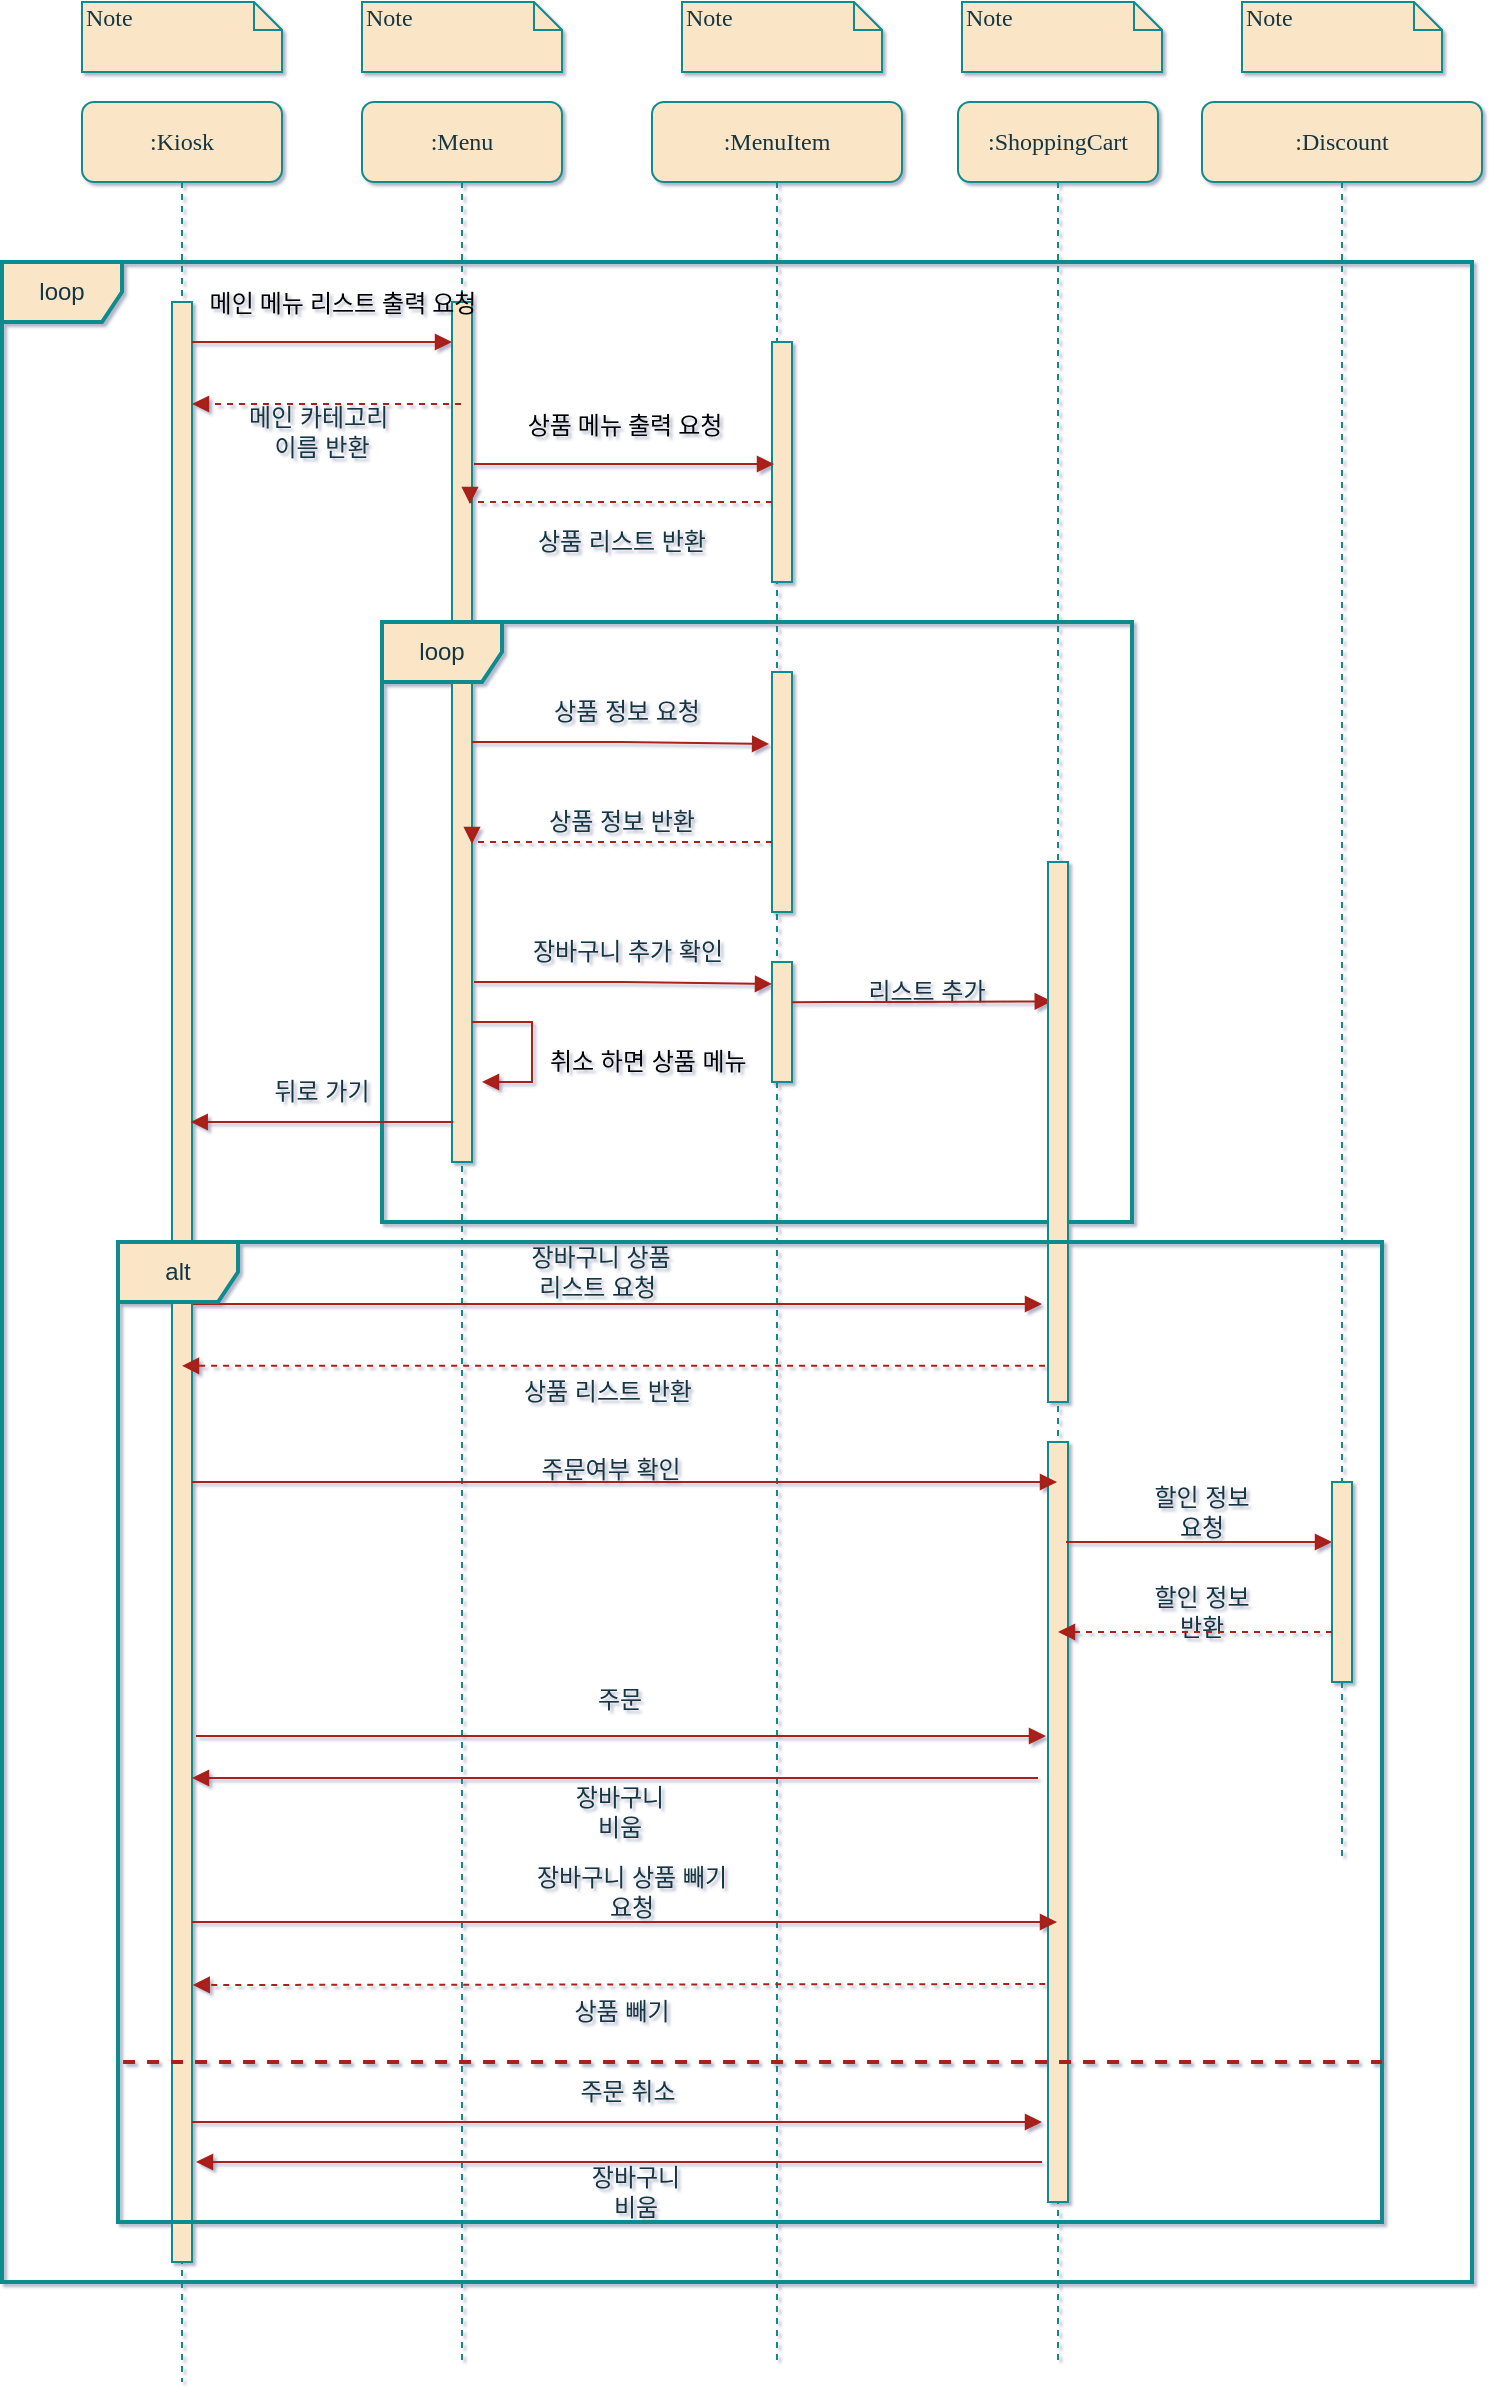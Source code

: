 <mxfile version="26.0.6">
  <diagram name="Page-1" id="13e1069c-82ec-6db2-03f1-153e76fe0fe0">
    <mxGraphModel dx="1199" dy="644" grid="1" gridSize="10" guides="1" tooltips="1" connect="1" arrows="1" fold="1" page="1" pageScale="1" pageWidth="1100" pageHeight="850" background="none" math="0" shadow="1">
      <root>
        <mxCell id="0" />
        <mxCell id="1" parent="0" />
        <mxCell id="7baba1c4bc27f4b0-2" value=":Menu" style="shape=umlLifeline;perimeter=lifelinePerimeter;whiteSpace=wrap;html=1;container=1;collapsible=0;recursiveResize=0;outlineConnect=0;rounded=1;shadow=0;comic=0;labelBackgroundColor=none;strokeWidth=1;fontFamily=Verdana;fontSize=12;align=center;fillColor=#FAE5C7;strokeColor=#0F8B8D;fontColor=#143642;" parent="1" vertex="1">
          <mxGeometry x="240" y="80" width="100" height="1130" as="geometry" />
        </mxCell>
        <mxCell id="7baba1c4bc27f4b0-10" value="" style="html=1;points=[];perimeter=orthogonalPerimeter;rounded=0;shadow=0;comic=0;labelBackgroundColor=none;strokeWidth=1;fontFamily=Verdana;fontSize=12;align=center;fillColor=#FAE5C7;strokeColor=#0F8B8D;fontColor=#143642;" parent="7baba1c4bc27f4b0-2" vertex="1">
          <mxGeometry x="45" y="100" width="10" height="430" as="geometry" />
        </mxCell>
        <mxCell id="cbcgjIYNd4t_CHeGkLK5-46" value="&lt;font style=&quot;font-size: 12px;&quot;&gt;취소 하면 상품 메뉴&lt;/font&gt;" style="html=1;align=left;spacingLeft=2;endArrow=block;rounded=0;edgeStyle=orthogonalEdgeStyle;curved=0;rounded=0;labelBackgroundColor=none;strokeColor=#A8201A;fontColor=default;" edge="1" parent="7baba1c4bc27f4b0-2">
          <mxGeometry x="0.176" y="5" relative="1" as="geometry">
            <mxPoint x="55" y="460" as="sourcePoint" />
            <Array as="points">
              <mxPoint x="85" y="490" />
            </Array>
            <mxPoint x="60" y="490" as="targetPoint" />
            <mxPoint as="offset" />
          </mxGeometry>
        </mxCell>
        <mxCell id="7baba1c4bc27f4b0-3" value=":MenuItem" style="shape=umlLifeline;perimeter=lifelinePerimeter;whiteSpace=wrap;html=1;container=1;collapsible=0;recursiveResize=0;outlineConnect=0;rounded=1;shadow=0;comic=0;labelBackgroundColor=none;strokeWidth=1;fontFamily=Verdana;fontSize=12;align=center;fillColor=#FAE5C7;strokeColor=#0F8B8D;fontColor=#143642;" parent="1" vertex="1">
          <mxGeometry x="385" y="80" width="125" height="1130" as="geometry" />
        </mxCell>
        <mxCell id="cbcgjIYNd4t_CHeGkLK5-70" value="loop" style="shape=umlFrame;whiteSpace=wrap;html=1;pointerEvents=0;labelBackgroundColor=none;fillColor=#FAE5C7;strokeColor=#0F8B8D;fontColor=#143642;strokeWidth=2;" vertex="1" parent="7baba1c4bc27f4b0-3">
          <mxGeometry x="-135" y="260" width="375" height="300" as="geometry" />
        </mxCell>
        <mxCell id="7baba1c4bc27f4b0-13" value="" style="html=1;points=[];perimeter=orthogonalPerimeter;rounded=0;shadow=0;comic=0;labelBackgroundColor=none;strokeWidth=1;fontFamily=Verdana;fontSize=12;align=center;fillColor=#FAE5C7;strokeColor=#0F8B8D;fontColor=#143642;" parent="7baba1c4bc27f4b0-3" vertex="1">
          <mxGeometry x="60" y="120" width="10" height="120" as="geometry" />
        </mxCell>
        <mxCell id="cbcgjIYNd4t_CHeGkLK5-5" value="" style="edgeStyle=orthogonalEdgeStyle;rounded=0;orthogonalLoop=1;jettySize=auto;html=1;endArrow=block;endFill=1;dashed=1;labelBackgroundColor=none;strokeColor=#A8201A;fontColor=default;" edge="1" parent="7baba1c4bc27f4b0-3">
          <mxGeometry relative="1" as="geometry">
            <mxPoint x="60" y="200" as="sourcePoint" />
            <mxPoint x="-91" y="201" as="targetPoint" />
            <Array as="points">
              <mxPoint x="35" y="200" />
              <mxPoint x="35" y="200" />
            </Array>
          </mxGeometry>
        </mxCell>
        <mxCell id="cbcgjIYNd4t_CHeGkLK5-31" value="" style="html=1;points=[];perimeter=orthogonalPerimeter;rounded=0;shadow=0;comic=0;labelBackgroundColor=none;strokeWidth=1;fontFamily=Verdana;fontSize=12;align=center;fillColor=#FAE5C7;strokeColor=#0F8B8D;fontColor=#143642;" vertex="1" parent="7baba1c4bc27f4b0-3">
          <mxGeometry x="60" y="285" width="10" height="120" as="geometry" />
        </mxCell>
        <mxCell id="cbcgjIYNd4t_CHeGkLK5-32" value="" style="edgeStyle=orthogonalEdgeStyle;rounded=0;orthogonalLoop=1;jettySize=auto;html=1;endArrow=block;endFill=1;dashed=1;labelBackgroundColor=none;strokeColor=#A8201A;fontColor=default;" edge="1" parent="7baba1c4bc27f4b0-3">
          <mxGeometry relative="1" as="geometry">
            <mxPoint x="60" y="370" as="sourcePoint" />
            <mxPoint x="-90" y="371" as="targetPoint" />
            <Array as="points">
              <mxPoint x="30" y="370" />
              <mxPoint x="30" y="370" />
            </Array>
          </mxGeometry>
        </mxCell>
        <mxCell id="cbcgjIYNd4t_CHeGkLK5-33" value="" style="html=1;points=[];perimeter=orthogonalPerimeter;rounded=0;shadow=0;comic=0;labelBackgroundColor=none;strokeWidth=1;fontFamily=Verdana;fontSize=12;align=center;fillColor=#FAE5C7;strokeColor=#0F8B8D;fontColor=#143642;" vertex="1" parent="7baba1c4bc27f4b0-3">
          <mxGeometry x="60" y="430" width="10" height="60" as="geometry" />
        </mxCell>
        <mxCell id="cbcgjIYNd4t_CHeGkLK5-35" value="" style="endArrow=block;html=1;rounded=0;endFill=1;entryX=-0.144;entryY=0.3;entryDx=0;entryDy=0;entryPerimeter=0;labelBackgroundColor=none;strokeColor=#A8201A;fontColor=default;" edge="1" parent="7baba1c4bc27f4b0-3">
          <mxGeometry width="50" height="50" relative="1" as="geometry">
            <mxPoint x="-89" y="440" as="sourcePoint" />
            <mxPoint x="60" y="441" as="targetPoint" />
            <Array as="points">
              <mxPoint x="-54" y="440" />
              <mxPoint x="-14" y="440" />
            </Array>
          </mxGeometry>
        </mxCell>
        <mxCell id="cbcgjIYNd4t_CHeGkLK5-41" value="리스트 추가" style="text;html=1;align=center;verticalAlign=middle;whiteSpace=wrap;rounded=0;labelBackgroundColor=none;fontColor=#143642;" vertex="1" parent="7baba1c4bc27f4b0-3">
          <mxGeometry x="95" y="430" width="85" height="30" as="geometry" />
        </mxCell>
        <mxCell id="cbcgjIYNd4t_CHeGkLK5-37" value="" style="endArrow=block;html=1;rounded=0;endFill=1;exitX=0.674;exitY=0.251;exitDx=0;exitDy=0;exitPerimeter=0;entryX=0.188;entryY=0.258;entryDx=0;entryDy=0;entryPerimeter=0;labelBackgroundColor=none;strokeColor=#A8201A;fontColor=default;" edge="1" parent="7baba1c4bc27f4b0-3" target="7baba1c4bc27f4b0-22">
          <mxGeometry width="50" height="50" relative="1" as="geometry">
            <mxPoint x="70" y="450.12" as="sourcePoint" />
            <mxPoint x="193" y="451" as="targetPoint" />
            <Array as="points">
              <mxPoint x="89.26" y="450" />
              <mxPoint x="129.26" y="450" />
            </Array>
          </mxGeometry>
        </mxCell>
        <mxCell id="cbcgjIYNd4t_CHeGkLK5-69" value="loop" style="shape=umlFrame;whiteSpace=wrap;html=1;pointerEvents=0;labelBackgroundColor=none;fillColor=#FAE5C7;strokeColor=#0F8B8D;fontColor=#143642;strokeWidth=2;" vertex="1" parent="7baba1c4bc27f4b0-3">
          <mxGeometry x="-325" y="80" width="735" height="1010" as="geometry" />
        </mxCell>
        <mxCell id="7baba1c4bc27f4b0-4" value=":ShoppingCart" style="shape=umlLifeline;perimeter=lifelinePerimeter;whiteSpace=wrap;html=1;container=1;collapsible=0;recursiveResize=0;outlineConnect=0;rounded=1;shadow=0;comic=0;labelBackgroundColor=none;strokeWidth=1;fontFamily=Verdana;fontSize=12;align=center;fillColor=#FAE5C7;strokeColor=#0F8B8D;fontColor=#143642;" parent="7baba1c4bc27f4b0-3" vertex="1">
          <mxGeometry x="153" width="100" height="1130" as="geometry" />
        </mxCell>
        <mxCell id="7baba1c4bc27f4b0-22" value="" style="html=1;points=[];perimeter=orthogonalPerimeter;rounded=0;shadow=0;comic=0;labelBackgroundColor=none;strokeWidth=1;fontFamily=Verdana;fontSize=12;align=center;fillColor=#FAE5C7;strokeColor=#0F8B8D;fontColor=#143642;" parent="7baba1c4bc27f4b0-4" vertex="1">
          <mxGeometry x="45" y="380" width="10" height="270" as="geometry" />
        </mxCell>
        <mxCell id="cbcgjIYNd4t_CHeGkLK5-56" value="" style="html=1;points=[];perimeter=orthogonalPerimeter;rounded=0;shadow=0;comic=0;labelBackgroundColor=none;strokeWidth=1;fontFamily=Verdana;fontSize=12;align=center;fillColor=#FAE5C7;strokeColor=#0F8B8D;fontColor=#143642;" vertex="1" parent="7baba1c4bc27f4b0-4">
          <mxGeometry x="45" y="670" width="10" height="380" as="geometry" />
        </mxCell>
        <mxCell id="cbcgjIYNd4t_CHeGkLK5-49" value="" style="endArrow=block;html=1;rounded=0;endFill=1;labelBackgroundColor=none;strokeColor=#A8201A;fontColor=default;" edge="1" parent="7baba1c4bc27f4b0-4">
          <mxGeometry width="50" height="50" relative="1" as="geometry">
            <mxPoint x="-384.69" y="601" as="sourcePoint" />
            <mxPoint x="42" y="601" as="targetPoint" />
          </mxGeometry>
        </mxCell>
        <mxCell id="7baba1c4bc27f4b0-5" value=":Discount" style="shape=umlLifeline;perimeter=lifelinePerimeter;whiteSpace=wrap;html=1;container=1;collapsible=0;recursiveResize=0;outlineConnect=0;rounded=1;shadow=0;comic=0;labelBackgroundColor=none;strokeWidth=1;fontFamily=Verdana;fontSize=12;align=center;fillColor=#FAE5C7;strokeColor=#0F8B8D;fontColor=#143642;" parent="1" vertex="1">
          <mxGeometry x="660" y="80" width="140" height="880" as="geometry" />
        </mxCell>
        <mxCell id="cbcgjIYNd4t_CHeGkLK5-51" value="" style="endArrow=block;html=1;rounded=0;startArrow=none;startFill=0;endFill=1;labelBackgroundColor=none;strokeColor=#A8201A;fontColor=default;" edge="1" parent="7baba1c4bc27f4b0-5">
          <mxGeometry width="50" height="50" relative="1" as="geometry">
            <mxPoint x="-68" y="720" as="sourcePoint" />
            <mxPoint x="65" y="720" as="targetPoint" />
          </mxGeometry>
        </mxCell>
        <mxCell id="cbcgjIYNd4t_CHeGkLK5-59" value="할인 정보 반환" style="text;html=1;align=center;verticalAlign=middle;whiteSpace=wrap;rounded=0;labelBackgroundColor=none;fontColor=#143642;" vertex="1" parent="7baba1c4bc27f4b0-5">
          <mxGeometry x="-30" y="740" width="60" height="30" as="geometry" />
        </mxCell>
        <mxCell id="7baba1c4bc27f4b0-8" value=":Kiosk" style="shape=umlLifeline;perimeter=lifelinePerimeter;whiteSpace=wrap;html=1;container=1;collapsible=0;recursiveResize=0;outlineConnect=0;rounded=1;shadow=0;comic=0;labelBackgroundColor=none;strokeWidth=1;fontFamily=Verdana;fontSize=12;align=center;fillColor=#FAE5C7;strokeColor=#0F8B8D;fontColor=#143642;" parent="1" vertex="1">
          <mxGeometry x="100" y="80" width="100" height="1140" as="geometry" />
        </mxCell>
        <mxCell id="7baba1c4bc27f4b0-9" value="" style="html=1;points=[];perimeter=orthogonalPerimeter;rounded=0;shadow=0;comic=0;labelBackgroundColor=none;strokeWidth=1;fontFamily=Verdana;fontSize=12;align=center;fillColor=#FAE5C7;strokeColor=#0F8B8D;fontColor=#143642;" parent="7baba1c4bc27f4b0-8" vertex="1">
          <mxGeometry x="45" y="100" width="10" height="980" as="geometry" />
        </mxCell>
        <mxCell id="cbcgjIYNd4t_CHeGkLK5-55" value="" style="endArrow=block;html=1;rounded=0;endFill=1;labelBackgroundColor=none;strokeColor=#A8201A;fontColor=default;" edge="1" parent="7baba1c4bc27f4b0-8" target="7baba1c4bc27f4b0-4">
          <mxGeometry width="50" height="50" relative="1" as="geometry">
            <mxPoint x="55" y="690" as="sourcePoint" />
            <mxPoint x="105" y="640" as="targetPoint" />
          </mxGeometry>
        </mxCell>
        <mxCell id="cbcgjIYNd4t_CHeGkLK5-65" value="" style="endArrow=block;html=1;rounded=0;endFill=1;labelBackgroundColor=none;strokeColor=#A8201A;fontColor=default;" edge="1" parent="7baba1c4bc27f4b0-8" target="7baba1c4bc27f4b0-4">
          <mxGeometry width="50" height="50" relative="1" as="geometry">
            <mxPoint x="55" y="910" as="sourcePoint" />
            <mxPoint x="105" y="860" as="targetPoint" />
          </mxGeometry>
        </mxCell>
        <mxCell id="cbcgjIYNd4t_CHeGkLK5-71" value="alt" style="shape=umlFrame;whiteSpace=wrap;html=1;pointerEvents=0;labelBackgroundColor=none;fillColor=#FAE5C7;strokeColor=#0F8B8D;fontColor=#143642;strokeWidth=2;" vertex="1" parent="7baba1c4bc27f4b0-8">
          <mxGeometry x="18" y="570" width="632" height="490" as="geometry" />
        </mxCell>
        <mxCell id="7baba1c4bc27f4b0-14" value="상품 메뉴 출력 요청" style="html=1;verticalAlign=bottom;endArrow=block;entryX=0;entryY=0;labelBackgroundColor=none;fontFamily=Verdana;fontSize=12;edgeStyle=elbowEdgeStyle;elbow=vertical;strokeColor=#A8201A;fontColor=default;" parent="7baba1c4bc27f4b0-8" edge="1">
          <mxGeometry y="10" relative="1" as="geometry">
            <mxPoint x="196" y="181" as="sourcePoint" />
            <mxPoint x="346" y="181.0" as="targetPoint" />
            <Array as="points" />
            <mxPoint as="offset" />
          </mxGeometry>
        </mxCell>
        <mxCell id="cbcgjIYNd4t_CHeGkLK5-62" value="" style="endArrow=block;html=1;rounded=0;exitX=0.401;exitY=0.777;exitDx=0;exitDy=0;exitPerimeter=0;endFill=1;labelBackgroundColor=none;strokeColor=#A8201A;fontColor=default;" edge="1" parent="7baba1c4bc27f4b0-8">
          <mxGeometry width="50" height="50" relative="1" as="geometry">
            <mxPoint x="57" y="817" as="sourcePoint" />
            <mxPoint x="482" y="817" as="targetPoint" />
          </mxGeometry>
        </mxCell>
        <mxCell id="cbcgjIYNd4t_CHeGkLK5-57" value="주문여부 확인" style="text;html=1;align=center;verticalAlign=middle;whiteSpace=wrap;rounded=0;labelBackgroundColor=none;fontColor=#143642;" vertex="1" parent="7baba1c4bc27f4b0-8">
          <mxGeometry x="217" y="669" width="95" height="30" as="geometry" />
        </mxCell>
        <mxCell id="cbcgjIYNd4t_CHeGkLK5-63" value="" style="endArrow=block;html=1;rounded=0;endFill=1;labelBackgroundColor=none;strokeColor=#A8201A;fontColor=default;" edge="1" parent="7baba1c4bc27f4b0-8">
          <mxGeometry width="50" height="50" relative="1" as="geometry">
            <mxPoint x="478.0" y="838.0" as="sourcePoint" />
            <mxPoint x="55" y="838" as="targetPoint" />
          </mxGeometry>
        </mxCell>
        <mxCell id="cbcgjIYNd4t_CHeGkLK5-64" value="장바구니 비움" style="text;html=1;align=center;verticalAlign=middle;whiteSpace=wrap;rounded=0;labelBackgroundColor=none;fontColor=#143642;" vertex="1" parent="7baba1c4bc27f4b0-8">
          <mxGeometry x="238.5" y="840" width="60" height="30" as="geometry" />
        </mxCell>
        <mxCell id="cbcgjIYNd4t_CHeGkLK5-67" value="" style="endArrow=block;html=1;rounded=0;entryX=0.674;entryY=0.935;entryDx=0;entryDy=0;entryPerimeter=0;dashed=1;endFill=1;labelBackgroundColor=none;strokeColor=#A8201A;fontColor=default;" edge="1" parent="7baba1c4bc27f4b0-8">
          <mxGeometry width="50" height="50" relative="1" as="geometry">
            <mxPoint x="481.63" y="941" as="sourcePoint" />
            <mxPoint x="55.37" y="941.5" as="targetPoint" />
          </mxGeometry>
        </mxCell>
        <mxCell id="cbcgjIYNd4t_CHeGkLK5-61" value="주문" style="text;html=1;align=center;verticalAlign=middle;whiteSpace=wrap;rounded=0;labelBackgroundColor=none;fontColor=#143642;" vertex="1" parent="7baba1c4bc27f4b0-8">
          <mxGeometry x="238.5" y="784" width="60" height="30" as="geometry" />
        </mxCell>
        <mxCell id="cbcgjIYNd4t_CHeGkLK5-73" style="edgeStyle=orthogonalEdgeStyle;rounded=0;orthogonalLoop=1;jettySize=auto;html=1;exitX=0.5;exitY=1;exitDx=0;exitDy=0;labelBackgroundColor=none;strokeColor=#A8201A;fontColor=default;" edge="1" parent="7baba1c4bc27f4b0-8" source="cbcgjIYNd4t_CHeGkLK5-61" target="cbcgjIYNd4t_CHeGkLK5-61">
          <mxGeometry relative="1" as="geometry" />
        </mxCell>
        <mxCell id="cbcgjIYNd4t_CHeGkLK5-78" value="" style="endArrow=block;html=1;rounded=0;endFill=1;labelBackgroundColor=none;strokeColor=#A8201A;fontColor=default;" edge="1" parent="7baba1c4bc27f4b0-8">
          <mxGeometry width="50" height="50" relative="1" as="geometry">
            <mxPoint x="55" y="1010" as="sourcePoint" />
            <mxPoint x="480.0" y="1010" as="targetPoint" />
          </mxGeometry>
        </mxCell>
        <mxCell id="cbcgjIYNd4t_CHeGkLK5-80" value="주문 취소" style="text;html=1;align=center;verticalAlign=middle;whiteSpace=wrap;rounded=0;labelBackgroundColor=none;fontColor=#143642;" vertex="1" parent="7baba1c4bc27f4b0-8">
          <mxGeometry x="238.5" y="980" width="68" height="30" as="geometry" />
        </mxCell>
        <mxCell id="cbcgjIYNd4t_CHeGkLK5-81" value="" style="endArrow=block;html=1;rounded=0;endFill=1;labelBackgroundColor=none;strokeColor=#A8201A;fontColor=default;" edge="1" parent="7baba1c4bc27f4b0-8">
          <mxGeometry width="50" height="50" relative="1" as="geometry">
            <mxPoint x="480" y="1030.0" as="sourcePoint" />
            <mxPoint x="57" y="1030" as="targetPoint" />
          </mxGeometry>
        </mxCell>
        <mxCell id="cbcgjIYNd4t_CHeGkLK5-82" value="장바구니 비움" style="text;html=1;align=center;verticalAlign=middle;whiteSpace=wrap;rounded=0;labelBackgroundColor=none;fontColor=#143642;" vertex="1" parent="7baba1c4bc27f4b0-8">
          <mxGeometry x="246.5" y="1030" width="60" height="30" as="geometry" />
        </mxCell>
        <mxCell id="7baba1c4bc27f4b0-11" value="메인 메뉴 리스트 출력 요청" style="html=1;verticalAlign=bottom;endArrow=block;labelBackgroundColor=none;fontFamily=Verdana;fontSize=12;edgeStyle=elbowEdgeStyle;elbow=vertical;strokeColor=#A8201A;fontColor=default;" parent="1" source="7baba1c4bc27f4b0-9" edge="1">
          <mxGeometry x="0.154" y="10" relative="1" as="geometry">
            <mxPoint x="220" y="190" as="sourcePoint" />
            <mxPoint x="285" y="200" as="targetPoint" />
            <Array as="points">
              <mxPoint x="230" y="200" />
            </Array>
            <mxPoint as="offset" />
          </mxGeometry>
        </mxCell>
        <mxCell id="7baba1c4bc27f4b0-40" value="Note" style="shape=note;whiteSpace=wrap;html=1;size=14;verticalAlign=top;align=left;spacingTop=-6;rounded=0;shadow=0;comic=0;labelBackgroundColor=none;strokeWidth=1;fontFamily=Verdana;fontSize=12;fillColor=#FAE5C7;strokeColor=#0F8B8D;fontColor=#143642;" parent="1" vertex="1">
          <mxGeometry x="100" y="30" width="100" height="35" as="geometry" />
        </mxCell>
        <mxCell id="7baba1c4bc27f4b0-41" value="Note" style="shape=note;whiteSpace=wrap;html=1;size=14;verticalAlign=top;align=left;spacingTop=-6;rounded=0;shadow=0;comic=0;labelBackgroundColor=none;strokeWidth=1;fontFamily=Verdana;fontSize=12;fillColor=#FAE5C7;strokeColor=#0F8B8D;fontColor=#143642;" parent="1" vertex="1">
          <mxGeometry x="240" y="30" width="100" height="35" as="geometry" />
        </mxCell>
        <mxCell id="7baba1c4bc27f4b0-42" value="Note" style="shape=note;whiteSpace=wrap;html=1;size=14;verticalAlign=top;align=left;spacingTop=-6;rounded=0;shadow=0;comic=0;labelBackgroundColor=none;strokeWidth=1;fontFamily=Verdana;fontSize=12;fillColor=#FAE5C7;strokeColor=#0F8B8D;fontColor=#143642;" parent="1" vertex="1">
          <mxGeometry x="400" y="30" width="100" height="35" as="geometry" />
        </mxCell>
        <mxCell id="7baba1c4bc27f4b0-43" value="Note" style="shape=note;whiteSpace=wrap;html=1;size=14;verticalAlign=top;align=left;spacingTop=-6;rounded=0;shadow=0;comic=0;labelBackgroundColor=none;strokeWidth=1;fontFamily=Verdana;fontSize=12;fillColor=#FAE5C7;strokeColor=#0F8B8D;fontColor=#143642;" parent="1" vertex="1">
          <mxGeometry x="540" y="30" width="100" height="35" as="geometry" />
        </mxCell>
        <mxCell id="7baba1c4bc27f4b0-44" value="Note" style="shape=note;whiteSpace=wrap;html=1;size=14;verticalAlign=top;align=left;spacingTop=-6;rounded=0;shadow=0;comic=0;labelBackgroundColor=none;strokeWidth=1;fontFamily=Verdana;fontSize=12;fillColor=#FAE5C7;strokeColor=#0F8B8D;fontColor=#143642;" parent="1" vertex="1">
          <mxGeometry x="680" y="30" width="100" height="35" as="geometry" />
        </mxCell>
        <mxCell id="cbcgjIYNd4t_CHeGkLK5-6" value="&lt;div&gt;상품 리스트 반환&lt;/div&gt;" style="text;html=1;align=center;verticalAlign=middle;whiteSpace=wrap;rounded=0;labelBackgroundColor=none;fontColor=#143642;" vertex="1" parent="1">
          <mxGeometry x="325" y="280" width="90" height="40" as="geometry" />
        </mxCell>
        <mxCell id="cbcgjIYNd4t_CHeGkLK5-13" value="" style="endArrow=block;html=1;rounded=0;exitX=0.128;exitY=0.902;exitDx=0;exitDy=0;exitPerimeter=0;endFill=1;labelBackgroundColor=none;strokeColor=#A8201A;fontColor=default;" edge="1" parent="1">
          <mxGeometry width="50" height="50" relative="1" as="geometry">
            <mxPoint x="285.64" y="590.0" as="sourcePoint" />
            <mxPoint x="154.36" y="590.0" as="targetPoint" />
            <Array as="points" />
          </mxGeometry>
        </mxCell>
        <mxCell id="cbcgjIYNd4t_CHeGkLK5-27" value="" style="endArrow=block;html=1;rounded=0;endFill=1;dashed=1;labelBackgroundColor=none;strokeColor=#A8201A;fontColor=default;" edge="1" parent="1" source="7baba1c4bc27f4b0-2">
          <mxGeometry width="50" height="50" relative="1" as="geometry">
            <mxPoint x="280" y="223" as="sourcePoint" />
            <mxPoint x="155" y="231" as="targetPoint" />
            <Array as="points">
              <mxPoint x="268" y="231" />
            </Array>
          </mxGeometry>
        </mxCell>
        <mxCell id="cbcgjIYNd4t_CHeGkLK5-28" value="메인 카테고리&amp;nbsp;&lt;div&gt;이름 반환&lt;/div&gt;" style="text;html=1;align=center;verticalAlign=middle;whiteSpace=wrap;rounded=0;labelBackgroundColor=none;fontColor=#143642;" vertex="1" parent="1">
          <mxGeometry x="180" y="230" width="80" height="30" as="geometry" />
        </mxCell>
        <mxCell id="cbcgjIYNd4t_CHeGkLK5-10" value="" style="endArrow=block;html=1;rounded=0;endFill=1;entryX=-0.144;entryY=0.3;entryDx=0;entryDy=0;entryPerimeter=0;labelBackgroundColor=none;strokeColor=#A8201A;fontColor=default;" edge="1" parent="1" target="cbcgjIYNd4t_CHeGkLK5-31">
          <mxGeometry width="50" height="50" relative="1" as="geometry">
            <mxPoint x="295" y="400" as="sourcePoint" />
            <mxPoint x="440" y="400" as="targetPoint" />
            <Array as="points">
              <mxPoint x="330" y="400" />
              <mxPoint x="370" y="400" />
            </Array>
          </mxGeometry>
        </mxCell>
        <mxCell id="cbcgjIYNd4t_CHeGkLK5-26" value="상품 정보 요청" style="text;html=1;align=center;verticalAlign=middle;whiteSpace=wrap;rounded=0;labelBackgroundColor=none;fontColor=#143642;" vertex="1" parent="1">
          <mxGeometry x="330" y="360" width="85" height="50" as="geometry" />
        </mxCell>
        <mxCell id="cbcgjIYNd4t_CHeGkLK5-36" value="장바구니 추가 확인" style="text;html=1;align=center;verticalAlign=middle;whiteSpace=wrap;rounded=0;labelBackgroundColor=none;fontColor=#143642;" vertex="1" parent="1">
          <mxGeometry x="317.5" y="490" width="110" height="30" as="geometry" />
        </mxCell>
        <mxCell id="cbcgjIYNd4t_CHeGkLK5-43" value="상품 정보 반환" style="text;html=1;align=center;verticalAlign=middle;whiteSpace=wrap;rounded=0;labelBackgroundColor=none;fontColor=#143642;" vertex="1" parent="1">
          <mxGeometry x="330" y="425" width="80" height="30" as="geometry" />
        </mxCell>
        <mxCell id="cbcgjIYNd4t_CHeGkLK5-48" value="뒤로 가기" style="text;html=1;align=center;verticalAlign=middle;whiteSpace=wrap;rounded=0;labelBackgroundColor=none;fontColor=#143642;" vertex="1" parent="1">
          <mxGeometry x="190" y="560" width="60" height="30" as="geometry" />
        </mxCell>
        <mxCell id="cbcgjIYNd4t_CHeGkLK5-50" value="장바구니 상품 리스트 요청&amp;nbsp;" style="text;html=1;align=center;verticalAlign=middle;whiteSpace=wrap;rounded=0;labelBackgroundColor=none;fontColor=#143642;" vertex="1" parent="1">
          <mxGeometry x="317.5" y="650" width="82.5" height="30" as="geometry" />
        </mxCell>
        <mxCell id="7baba1c4bc27f4b0-19" value="" style="html=1;points=[];perimeter=orthogonalPerimeter;rounded=0;shadow=0;comic=0;labelBackgroundColor=none;strokeWidth=1;fontFamily=Verdana;fontSize=12;align=center;fillColor=#FAE5C7;strokeColor=#0F8B8D;fontColor=#143642;" parent="1" vertex="1">
          <mxGeometry x="725" y="770" width="10" height="100" as="geometry" />
        </mxCell>
        <mxCell id="cbcgjIYNd4t_CHeGkLK5-52" value="상품 리스트 반환" style="text;html=1;align=center;verticalAlign=middle;whiteSpace=wrap;rounded=0;labelBackgroundColor=none;fontColor=#143642;" vertex="1" parent="1">
          <mxGeometry x="312.5" y="710" width="100" height="30" as="geometry" />
        </mxCell>
        <mxCell id="cbcgjIYNd4t_CHeGkLK5-53" value="할인 정보 요청" style="text;html=1;align=center;verticalAlign=middle;whiteSpace=wrap;rounded=0;labelBackgroundColor=none;fontColor=#143642;" vertex="1" parent="1">
          <mxGeometry x="630" y="770" width="60" height="30" as="geometry" />
        </mxCell>
        <mxCell id="cbcgjIYNd4t_CHeGkLK5-54" value="" style="endArrow=block;html=1;rounded=0;exitX=-0.144;exitY=0.933;exitDx=0;exitDy=0;exitPerimeter=0;dashed=1;endFill=1;labelBackgroundColor=none;strokeColor=#A8201A;fontColor=default;" edge="1" parent="1" source="7baba1c4bc27f4b0-22" target="7baba1c4bc27f4b0-8">
          <mxGeometry width="50" height="50" relative="1" as="geometry">
            <mxPoint x="520" y="460" as="sourcePoint" />
            <mxPoint x="570" y="410" as="targetPoint" />
          </mxGeometry>
        </mxCell>
        <mxCell id="cbcgjIYNd4t_CHeGkLK5-58" value="" style="endArrow=classic;html=1;rounded=0;dashed=1;strokeColor=none;startArrow=block;startFill=1;labelBackgroundColor=none;fontColor=default;" edge="1" parent="1" source="cbcgjIYNd4t_CHeGkLK5-59" target="7baba1c4bc27f4b0-4">
          <mxGeometry width="50" height="50" relative="1" as="geometry">
            <mxPoint x="725" y="845" as="sourcePoint" />
            <mxPoint x="775" y="795" as="targetPoint" />
          </mxGeometry>
        </mxCell>
        <mxCell id="cbcgjIYNd4t_CHeGkLK5-66" value="장바구니 상품 빼기&lt;div&gt;요청&lt;/div&gt;" style="text;html=1;align=center;verticalAlign=middle;whiteSpace=wrap;rounded=0;labelBackgroundColor=none;fontColor=#143642;" vertex="1" parent="1">
          <mxGeometry x="320" y="960" width="110" height="30" as="geometry" />
        </mxCell>
        <mxCell id="cbcgjIYNd4t_CHeGkLK5-68" value="상품 빼기" style="text;html=1;align=center;verticalAlign=middle;whiteSpace=wrap;rounded=0;labelBackgroundColor=none;fontColor=#143642;" vertex="1" parent="1">
          <mxGeometry x="340" y="1020" width="60" height="30" as="geometry" />
        </mxCell>
        <mxCell id="cbcgjIYNd4t_CHeGkLK5-75" value="" style="endArrow=classic;html=1;rounded=0;dashed=1;strokeColor=none;startArrow=block;startFill=1;labelBackgroundColor=none;fontColor=default;" edge="1" parent="1" target="cbcgjIYNd4t_CHeGkLK5-59">
          <mxGeometry width="50" height="50" relative="1" as="geometry">
            <mxPoint x="725" y="845" as="sourcePoint" />
            <mxPoint x="588" y="845" as="targetPoint" />
          </mxGeometry>
        </mxCell>
        <mxCell id="cbcgjIYNd4t_CHeGkLK5-76" value="" style="endArrow=block;html=1;rounded=0;endFill=1;labelBackgroundColor=none;strokeColor=#A8201A;fontColor=default;dashed=1;" edge="1" parent="1" target="7baba1c4bc27f4b0-4">
          <mxGeometry width="50" height="50" relative="1" as="geometry">
            <mxPoint x="725" y="845" as="sourcePoint" />
            <mxPoint x="775" y="795" as="targetPoint" />
          </mxGeometry>
        </mxCell>
        <mxCell id="cbcgjIYNd4t_CHeGkLK5-85" value="" style="endArrow=none;dashed=1;html=1;rounded=0;labelBackgroundColor=none;strokeColor=#A8201A;fontColor=default;strokeWidth=2;" edge="1" parent="1">
          <mxGeometry width="50" height="50" relative="1" as="geometry">
            <mxPoint x="120.53" y="1060" as="sourcePoint" />
            <mxPoint x="750" y="1060" as="targetPoint" />
          </mxGeometry>
        </mxCell>
      </root>
    </mxGraphModel>
  </diagram>
</mxfile>
